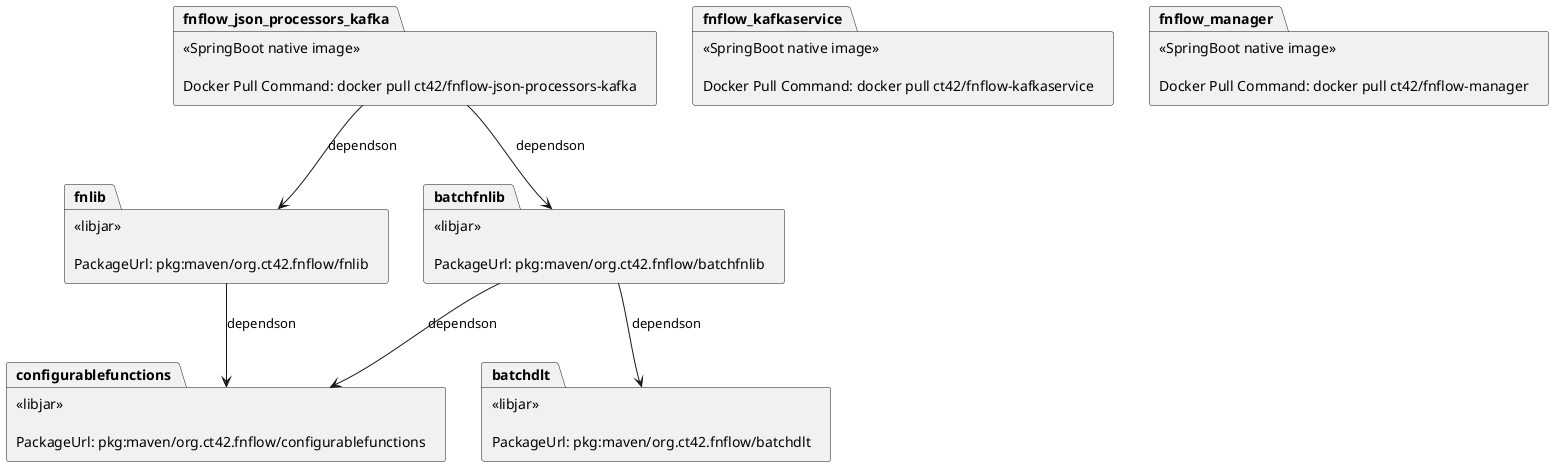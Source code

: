 @startuml
package configurablefunctions [
     <<libjar>>

    PackageUrl: pkg:maven/org.ct42.fnflow/configurablefunctions
]

package fnlib [
    <<libjar>>

    PackageUrl: pkg:maven/org.ct42.fnflow/fnlib
]

package batchdlt [
    <<libjar>>

    PackageUrl: pkg:maven/org.ct42.fnflow/batchdlt
]

package batchfnlib [
    <<libjar>>

    PackageUrl: pkg:maven/org.ct42.fnflow/batchfnlib
]

package fnflow_json_processors_kafka [
    <<SpringBoot native image>>

    Docker Pull Command: docker pull ct42/fnflow-json-processors-kafka
]

package fnflow_kafkaservice [
    <<SpringBoot native image>>

    Docker Pull Command: docker pull ct42/fnflow-kafkaservice
]

package fnflow_manager [
    <<SpringBoot native image>>

    Docker Pull Command: docker pull ct42/fnflow-manager
]

fnlib --> configurablefunctions : dependson
batchfnlib --> configurablefunctions : dependson
batchfnlib --> batchdlt : dependson

fnflow_json_processors_kafka --> fnlib : dependson
fnflow_json_processors_kafka --> batchfnlib : dependson
@enduml
